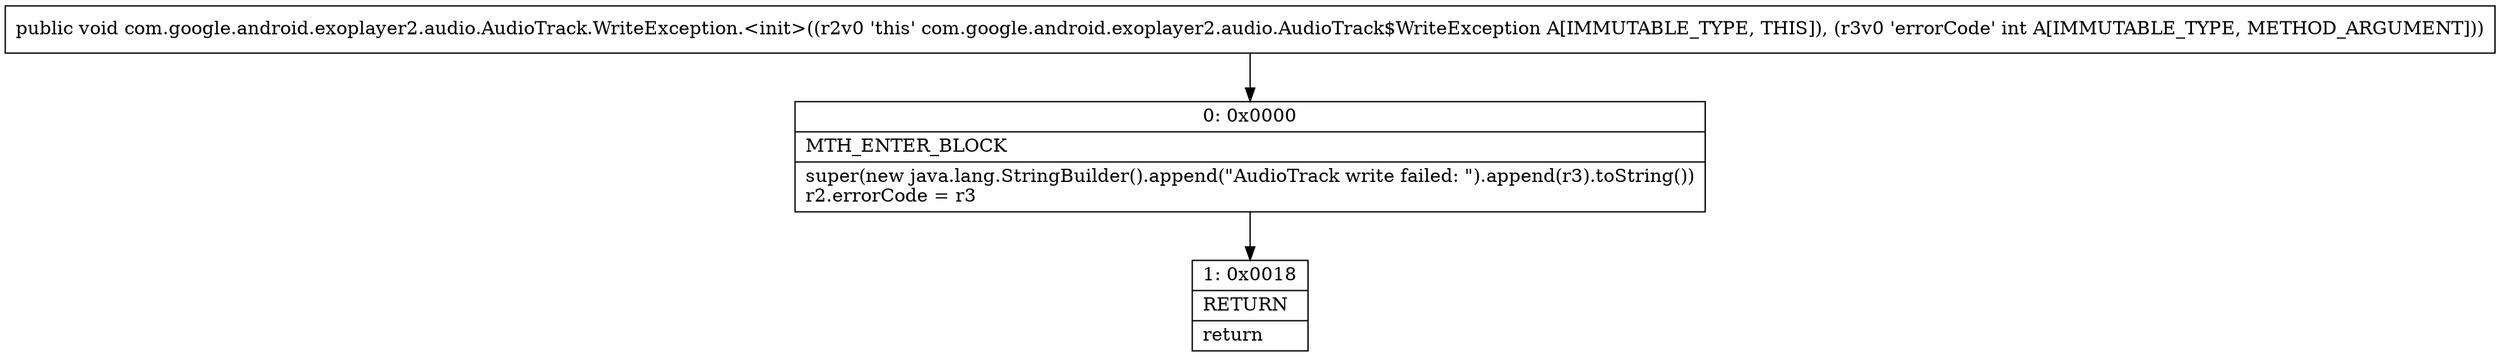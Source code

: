 digraph "CFG forcom.google.android.exoplayer2.audio.AudioTrack.WriteException.\<init\>(I)V" {
Node_0 [shape=record,label="{0\:\ 0x0000|MTH_ENTER_BLOCK\l|super(new java.lang.StringBuilder().append(\"AudioTrack write failed: \").append(r3).toString())\lr2.errorCode = r3\l}"];
Node_1 [shape=record,label="{1\:\ 0x0018|RETURN\l|return\l}"];
MethodNode[shape=record,label="{public void com.google.android.exoplayer2.audio.AudioTrack.WriteException.\<init\>((r2v0 'this' com.google.android.exoplayer2.audio.AudioTrack$WriteException A[IMMUTABLE_TYPE, THIS]), (r3v0 'errorCode' int A[IMMUTABLE_TYPE, METHOD_ARGUMENT])) }"];
MethodNode -> Node_0;
Node_0 -> Node_1;
}

